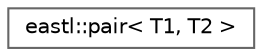 digraph "类继承关系图"
{
 // LATEX_PDF_SIZE
  bgcolor="transparent";
  edge [fontname=Helvetica,fontsize=10,labelfontname=Helvetica,labelfontsize=10];
  node [fontname=Helvetica,fontsize=10,shape=box,height=0.2,width=0.4];
  rankdir="LR";
  Node0 [id="Node000000",label="eastl::pair\< T1, T2 \>",height=0.2,width=0.4,color="grey40", fillcolor="white", style="filled",URL="$structeastl_1_1pair.html",tooltip=" "];
}
